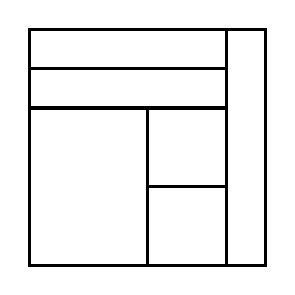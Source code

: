 \begin{tikzpicture}[very thick, scale=.5]
    \draw (0,5) rectangle (5,6);
    \draw (0,4) rectangle (5,5);
    \draw (0,0) rectangle (3,4);
    \draw (3,2) rectangle (5,4);
    \draw (3,0) rectangle (5,2);
    \draw (5,0) rectangle (6,6);
\end{tikzpicture}
